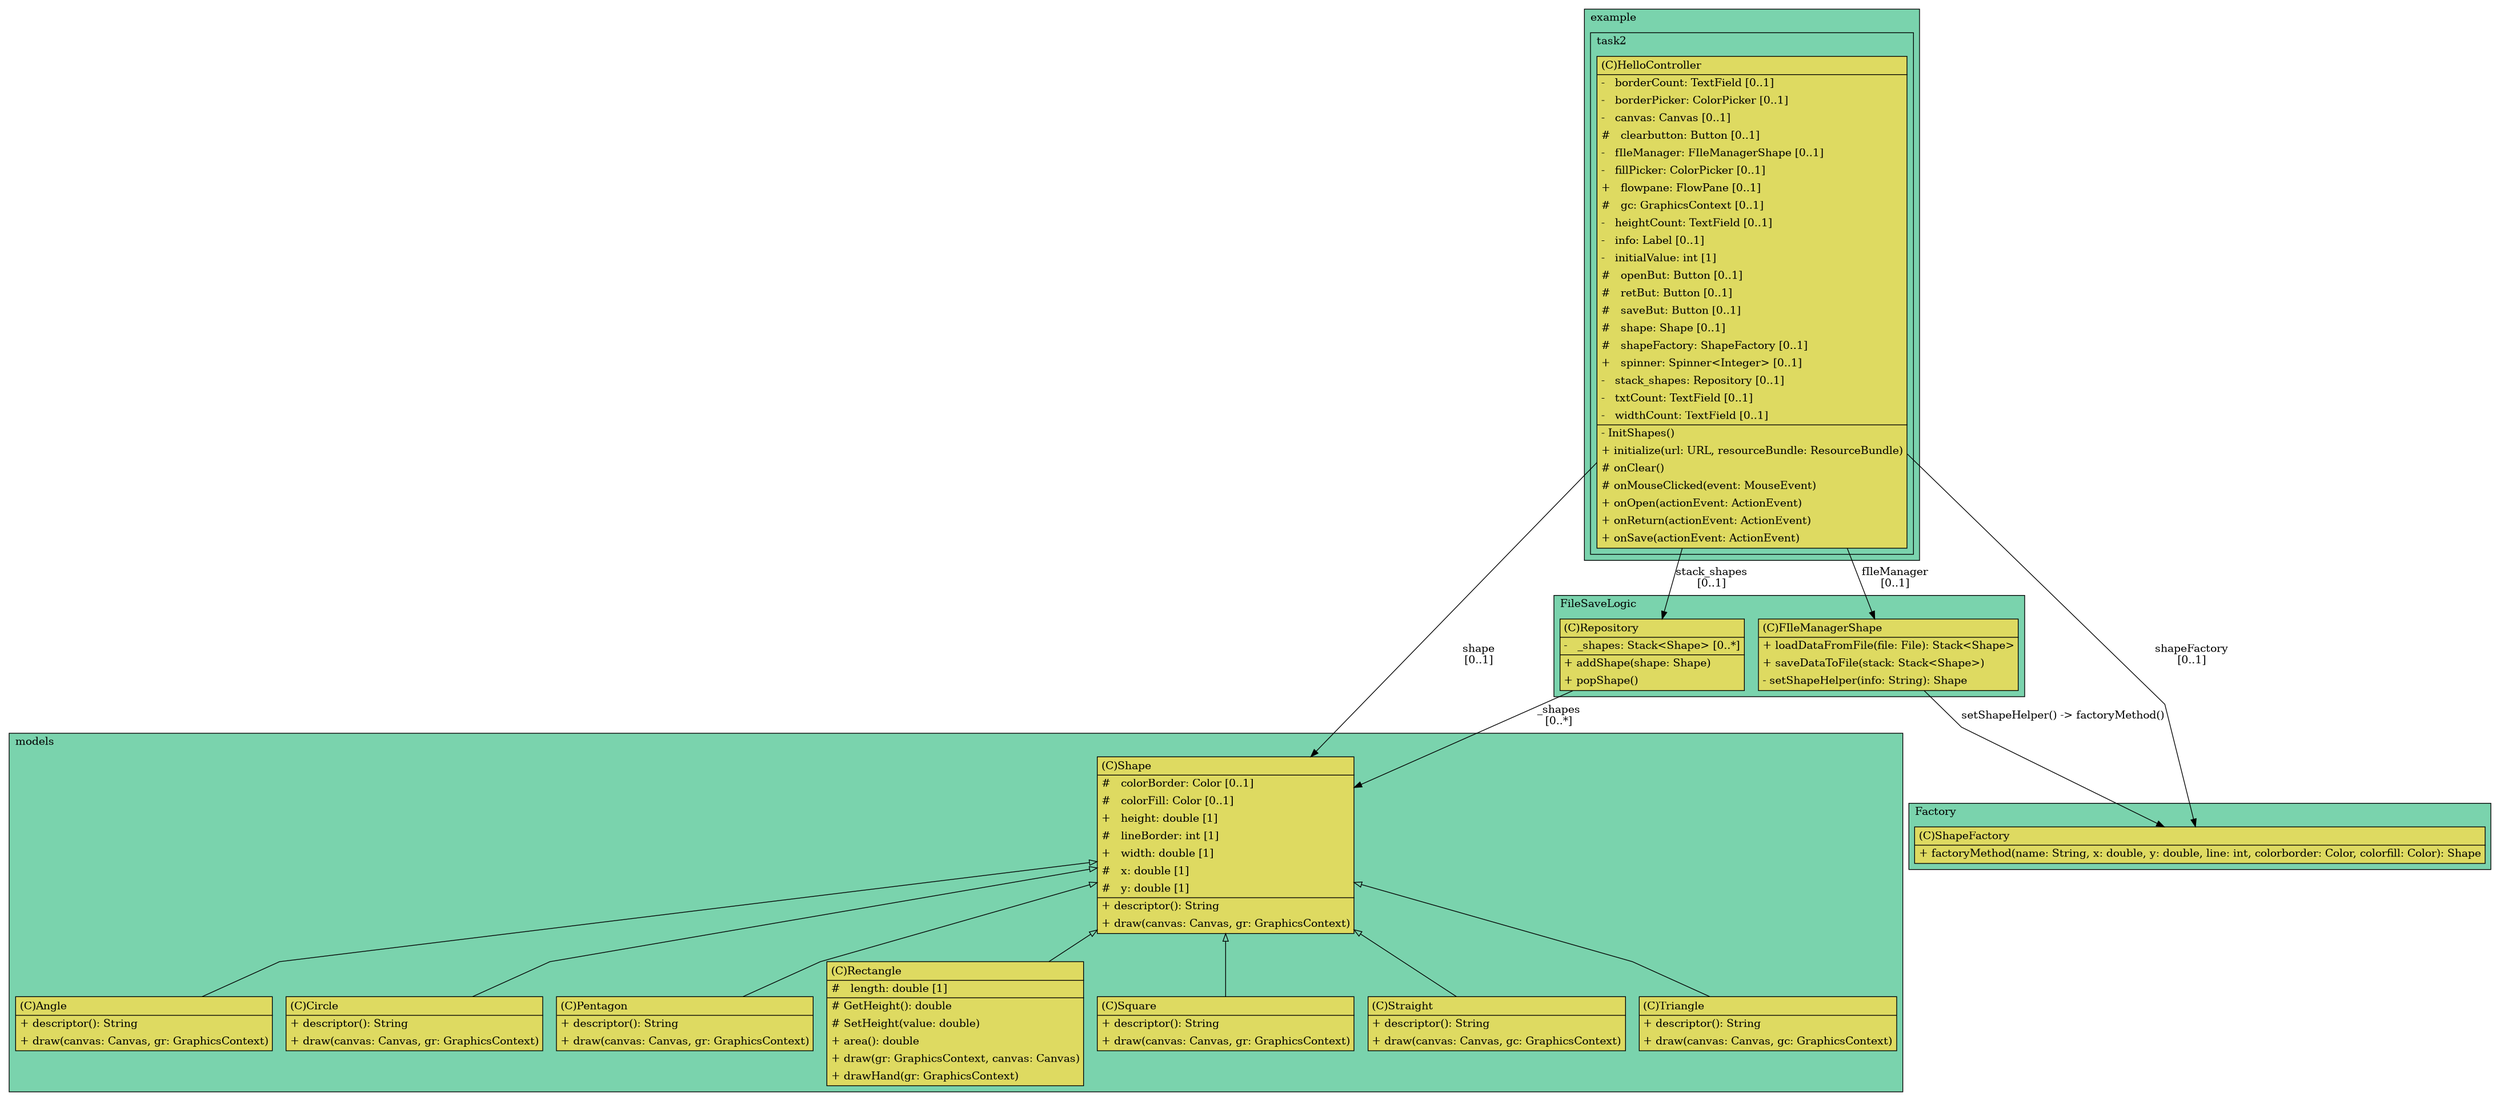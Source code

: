 @startuml

/' diagram meta data start
config=StructureConfiguration;
{
  "projectClassification": {
    "searchMode": "OpenProject", // OpenProject, AllProjects
    "includedProjects": "",
    "pathEndKeywords": "*.impl",
    "isClientPath": "",
    "isClientName": "",
    "isTestPath": "",
    "isTestName": "",
    "isMappingPath": "",
    "isMappingName": "",
    "isDataAccessPath": "",
    "isDataAccessName": "",
    "isDataStructurePath": "",
    "isDataStructureName": "",
    "isInterfaceStructuresPath": "",
    "isInterfaceStructuresName": "",
    "isEntryPointPath": "",
    "isEntryPointName": "",
    "treatFinalFieldsAsMandatory": false
  },
  "graphRestriction": {
    "classPackageExcludeFilter": "",
    "classPackageIncludeFilter": "",
    "classNameExcludeFilter": "",
    "classNameIncludeFilter": "",
    "methodNameExcludeFilter": "",
    "methodNameIncludeFilter": "",
    "removeByInheritance": "", // inheritance/annotation based filtering is done in a second step
    "removeByAnnotation": "",
    "removeByClassPackage": "", // cleanup the graph after inheritance/annotation based filtering is done
    "removeByClassName": "",
    "cutMappings": false,
    "cutEnum": true,
    "cutTests": true,
    "cutClient": true,
    "cutDataAccess": false,
    "cutInterfaceStructures": false,
    "cutDataStructures": false,
    "cutGetterAndSetter": true,
    "cutConstructors": true
  },
  "graphTraversal": {
    "forwardDepth": 6,
    "backwardDepth": 6,
    "classPackageExcludeFilter": "",
    "classPackageIncludeFilter": "",
    "classNameExcludeFilter": "",
    "classNameIncludeFilter": "",
    "methodNameExcludeFilter": "",
    "methodNameIncludeFilter": "",
    "hideMappings": false,
    "hideDataStructures": false,
    "hidePrivateMethods": true,
    "hideInterfaceCalls": true, // indirection: implementation -> interface (is hidden) -> implementation
    "onlyShowApplicationEntryPoints": false, // root node is included
    "useMethodCallsForStructureDiagram": "ForwardOnly" // ForwardOnly, BothDirections, No
  },
  "details": {
    "aggregation": "GroupByClass", // ByClass, GroupByClass, None
    "showClassGenericTypes": true,
    "showMethods": true,
    "showMethodParameterNames": true,
    "showMethodParameterTypes": true,
    "showMethodReturnType": true,
    "showPackageLevels": 2,
    "showDetailedClassStructure": true
  },
  "rootClass": "com.example.task2.HelloController",
  "extensionCallbackMethod": "" // qualified.class.name#methodName - signature: public static String method(String)
}
diagram meta data end '/



digraph g {
    rankdir="TB"
    splines=polyline
    

'nodes 
subgraph cluster_1068799382 { 
   	label=models
	labeljust=l
	fillcolor="#7AD3AD"
	style=filled
   
   Angle1068799382[
	label=<<TABLE BORDER="1" CELLBORDER="0" CELLPADDING="4" CELLSPACING="0">
<TR><TD ALIGN="LEFT" >(C)Angle</TD></TR>
<HR/>
<TR><TD ALIGN="LEFT" >+ descriptor(): String</TD></TR>
<TR><TD ALIGN="LEFT" >+ draw(canvas: Canvas, gr: GraphicsContext)</TD></TR>
</TABLE>>
	style=filled
	margin=0
	shape=plaintext
	fillcolor="#DEDA61"
];

Circle1068799382[
	label=<<TABLE BORDER="1" CELLBORDER="0" CELLPADDING="4" CELLSPACING="0">
<TR><TD ALIGN="LEFT" >(C)Circle</TD></TR>
<HR/>
<TR><TD ALIGN="LEFT" >+ descriptor(): String</TD></TR>
<TR><TD ALIGN="LEFT" >+ draw(canvas: Canvas, gr: GraphicsContext)</TD></TR>
</TABLE>>
	style=filled
	margin=0
	shape=plaintext
	fillcolor="#DEDA61"
];

Pentagon1068799382[
	label=<<TABLE BORDER="1" CELLBORDER="0" CELLPADDING="4" CELLSPACING="0">
<TR><TD ALIGN="LEFT" >(C)Pentagon</TD></TR>
<HR/>
<TR><TD ALIGN="LEFT" >+ descriptor(): String</TD></TR>
<TR><TD ALIGN="LEFT" >+ draw(canvas: Canvas, gr: GraphicsContext)</TD></TR>
</TABLE>>
	style=filled
	margin=0
	shape=plaintext
	fillcolor="#DEDA61"
];

Rectangle1068799382[
	label=<<TABLE BORDER="1" CELLBORDER="0" CELLPADDING="4" CELLSPACING="0">
<TR><TD ALIGN="LEFT" >(C)Rectangle</TD></TR>
<HR/>
<TR><TD ALIGN="LEFT" >#   length: double [1]</TD></TR>
<HR/>
<TR><TD ALIGN="LEFT" ># GetHeight(): double</TD></TR>
<TR><TD ALIGN="LEFT" ># SetHeight(value: double)</TD></TR>
<TR><TD ALIGN="LEFT" >+ area(): double</TD></TR>
<TR><TD ALIGN="LEFT" >+ draw(gr: GraphicsContext, canvas: Canvas)</TD></TR>
<TR><TD ALIGN="LEFT" >+ drawHand(gr: GraphicsContext)</TD></TR>
</TABLE>>
	style=filled
	margin=0
	shape=plaintext
	fillcolor="#DEDA61"
];

Shape1068799382[
	label=<<TABLE BORDER="1" CELLBORDER="0" CELLPADDING="4" CELLSPACING="0">
<TR><TD ALIGN="LEFT" >(C)Shape</TD></TR>
<HR/>
<TR><TD ALIGN="LEFT" >#   colorBorder: Color [0..1]</TD></TR>
<TR><TD ALIGN="LEFT" >#   colorFill: Color [0..1]</TD></TR>
<TR><TD ALIGN="LEFT" >+   height: double [1]</TD></TR>
<TR><TD ALIGN="LEFT" >#   lineBorder: int [1]</TD></TR>
<TR><TD ALIGN="LEFT" >+   width: double [1]</TD></TR>
<TR><TD ALIGN="LEFT" >#   x: double [1]</TD></TR>
<TR><TD ALIGN="LEFT" >#   y: double [1]</TD></TR>
<HR/>
<TR><TD ALIGN="LEFT" >+ descriptor(): String</TD></TR>
<TR><TD ALIGN="LEFT" >+ draw(canvas: Canvas, gr: GraphicsContext)</TD></TR>
</TABLE>>
	style=filled
	margin=0
	shape=plaintext
	fillcolor="#DEDA61"
];

Square1068799382[
	label=<<TABLE BORDER="1" CELLBORDER="0" CELLPADDING="4" CELLSPACING="0">
<TR><TD ALIGN="LEFT" >(C)Square</TD></TR>
<HR/>
<TR><TD ALIGN="LEFT" >+ descriptor(): String</TD></TR>
<TR><TD ALIGN="LEFT" >+ draw(canvas: Canvas, gr: GraphicsContext)</TD></TR>
</TABLE>>
	style=filled
	margin=0
	shape=plaintext
	fillcolor="#DEDA61"
];

Straight1068799382[
	label=<<TABLE BORDER="1" CELLBORDER="0" CELLPADDING="4" CELLSPACING="0">
<TR><TD ALIGN="LEFT" >(C)Straight</TD></TR>
<HR/>
<TR><TD ALIGN="LEFT" >+ descriptor(): String</TD></TR>
<TR><TD ALIGN="LEFT" >+ draw(canvas: Canvas, gc: GraphicsContext)</TD></TR>
</TABLE>>
	style=filled
	margin=0
	shape=plaintext
	fillcolor="#DEDA61"
];

Triangle1068799382[
	label=<<TABLE BORDER="1" CELLBORDER="0" CELLPADDING="4" CELLSPACING="0">
<TR><TD ALIGN="LEFT" >(C)Triangle</TD></TR>
<HR/>
<TR><TD ALIGN="LEFT" >+ descriptor(): String</TD></TR>
<TR><TD ALIGN="LEFT" >+ draw(canvas: Canvas, gc: GraphicsContext)</TD></TR>
</TABLE>>
	style=filled
	margin=0
	shape=plaintext
	fillcolor="#DEDA61"
];
} 

subgraph cluster_1322970774 { 
   	label=example
	labeljust=l
	fillcolor="#7AD3AD"
	style=filled
   
   subgraph cluster_129515977 { 
   	label=task2
	labeljust=l
	fillcolor="#7AD3AD"
	style=filled
   
   HelloController537999332[
	label=<<TABLE BORDER="1" CELLBORDER="0" CELLPADDING="4" CELLSPACING="0">
<TR><TD ALIGN="LEFT" >(C)HelloController</TD></TR>
<HR/>
<TR><TD ALIGN="LEFT" >-   borderCount: TextField [0..1]</TD></TR>
<TR><TD ALIGN="LEFT" >-   borderPicker: ColorPicker [0..1]</TD></TR>
<TR><TD ALIGN="LEFT" >-   canvas: Canvas [0..1]</TD></TR>
<TR><TD ALIGN="LEFT" >#   clearbutton: Button [0..1]</TD></TR>
<TR><TD ALIGN="LEFT" >-   fIleManager: FIleManagerShape [0..1]</TD></TR>
<TR><TD ALIGN="LEFT" >-   fillPicker: ColorPicker [0..1]</TD></TR>
<TR><TD ALIGN="LEFT" >+   flowpane: FlowPane [0..1]</TD></TR>
<TR><TD ALIGN="LEFT" >#   gc: GraphicsContext [0..1]</TD></TR>
<TR><TD ALIGN="LEFT" >-   heightCount: TextField [0..1]</TD></TR>
<TR><TD ALIGN="LEFT" >-   info: Label [0..1]</TD></TR>
<TR><TD ALIGN="LEFT" >-   initialValue: int [1]</TD></TR>
<TR><TD ALIGN="LEFT" >#   openBut: Button [0..1]</TD></TR>
<TR><TD ALIGN="LEFT" >#   retBut: Button [0..1]</TD></TR>
<TR><TD ALIGN="LEFT" >#   saveBut: Button [0..1]</TD></TR>
<TR><TD ALIGN="LEFT" >#   shape: Shape [0..1]</TD></TR>
<TR><TD ALIGN="LEFT" >#   shapeFactory: ShapeFactory [0..1]</TD></TR>
<TR><TD ALIGN="LEFT" >+   spinner: Spinner&lt;Integer&gt; [0..1]</TD></TR>
<TR><TD ALIGN="LEFT" >-   stack_shapes: Repository [0..1]</TD></TR>
<TR><TD ALIGN="LEFT" >-   txtCount: TextField [0..1]</TD></TR>
<TR><TD ALIGN="LEFT" >-   widthCount: TextField [0..1]</TD></TR>
<HR/>
<TR><TD ALIGN="LEFT" >- InitShapes()</TD></TR>
<TR><TD ALIGN="LEFT" >+ initialize(url: URL, resourceBundle: ResourceBundle)</TD></TR>
<TR><TD ALIGN="LEFT" ># onClear()</TD></TR>
<TR><TD ALIGN="LEFT" ># onMouseClicked(event: MouseEvent)</TD></TR>
<TR><TD ALIGN="LEFT" >+ onOpen(actionEvent: ActionEvent)</TD></TR>
<TR><TD ALIGN="LEFT" >+ onReturn(actionEvent: ActionEvent)</TD></TR>
<TR><TD ALIGN="LEFT" >+ onSave(actionEvent: ActionEvent)</TD></TR>
</TABLE>>
	style=filled
	margin=0
	shape=plaintext
	fillcolor="#DEDA61"
];
} 
} 

subgraph cluster_310602149 { 
   	label=FileSaveLogic
	labeljust=l
	fillcolor="#7AD3AD"
	style=filled
   
   FIleManagerShape310602149[
	label=<<TABLE BORDER="1" CELLBORDER="0" CELLPADDING="4" CELLSPACING="0">
<TR><TD ALIGN="LEFT" >(C)FIleManagerShape</TD></TR>
<HR/>
<TR><TD ALIGN="LEFT" >+ loadDataFromFile(file: File): Stack&lt;Shape&gt;</TD></TR>
<TR><TD ALIGN="LEFT" >+ saveDataToFile(stack: Stack&lt;Shape&gt;)</TD></TR>
<TR><TD ALIGN="LEFT" >- setShapeHelper(info: String): Shape</TD></TR>
</TABLE>>
	style=filled
	margin=0
	shape=plaintext
	fillcolor="#DEDA61"
];

Repository310602149[
	label=<<TABLE BORDER="1" CELLBORDER="0" CELLPADDING="4" CELLSPACING="0">
<TR><TD ALIGN="LEFT" >(C)Repository</TD></TR>
<HR/>
<TR><TD ALIGN="LEFT" >-   _shapes: Stack&lt;Shape&gt; [0..*]</TD></TR>
<HR/>
<TR><TD ALIGN="LEFT" >+ addShape(shape: Shape)</TD></TR>
<TR><TD ALIGN="LEFT" >+ popShape()</TD></TR>
</TABLE>>
	style=filled
	margin=0
	shape=plaintext
	fillcolor="#DEDA61"
];
} 

subgraph cluster_572770538 { 
   	label=Factory
	labeljust=l
	fillcolor="#7AD3AD"
	style=filled
   
   ShapeFactory572770538[
	label=<<TABLE BORDER="1" CELLBORDER="0" CELLPADDING="4" CELLSPACING="0">
<TR><TD ALIGN="LEFT" >(C)ShapeFactory</TD></TR>
<HR/>
<TR><TD ALIGN="LEFT" >+ factoryMethod(name: String, x: double, y: double, line: int, colorborder: Color, colorfill: Color): Shape</TD></TR>
</TABLE>>
	style=filled
	margin=0
	shape=plaintext
	fillcolor="#DEDA61"
];
} 

'edges    
FIleManagerShape310602149 -> ShapeFactory572770538[label="setShapeHelper() -> factoryMethod()"];
HelloController537999332 -> FIleManagerShape310602149[label="fIleManager
[0..1]"];
HelloController537999332 -> Repository310602149[label="stack_shapes
[0..1]"];
HelloController537999332 -> Shape1068799382[label="shape
[0..1]"];
HelloController537999332 -> ShapeFactory572770538[label="shapeFactory
[0..1]"];
Repository310602149 -> Shape1068799382[label="_shapes
[0..*]"];
Shape1068799382 -> Angle1068799382[arrowhead=none, arrowtail=empty, dir=both];
Shape1068799382 -> Circle1068799382[arrowhead=none, arrowtail=empty, dir=both];
Shape1068799382 -> Pentagon1068799382[arrowhead=none, arrowtail=empty, dir=both];
Shape1068799382 -> Rectangle1068799382[arrowhead=none, arrowtail=empty, dir=both];
Shape1068799382 -> Square1068799382[arrowhead=none, arrowtail=empty, dir=both];
Shape1068799382 -> Straight1068799382[arrowhead=none, arrowtail=empty, dir=both];
Shape1068799382 -> Triangle1068799382[arrowhead=none, arrowtail=empty, dir=both];
    
}
@enduml